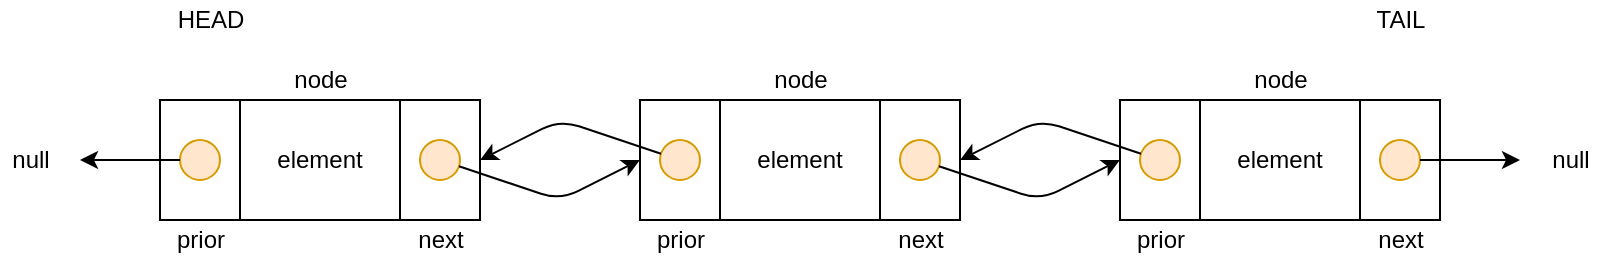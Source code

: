 <mxfile>
    <diagram id="i55p7QOxEI-CXmpGkqGl" name="Page-1">
        <mxGraphModel dx="1118" dy="523" grid="1" gridSize="10" guides="1" tooltips="1" connect="1" arrows="1" fold="1" page="1" pageScale="1" pageWidth="850" pageHeight="1100" math="0" shadow="0">
            <root>
                <mxCell id="0"/>
                <mxCell id="1" parent="0"/>
                <mxCell id="9" value="" style="group" vertex="1" connectable="0" parent="1">
                    <mxGeometry x="100" y="240" width="160" height="80" as="geometry"/>
                </mxCell>
                <mxCell id="2" value="element" style="rounded=0;whiteSpace=wrap;html=1;" vertex="1" parent="9">
                    <mxGeometry x="40" width="80" height="60" as="geometry"/>
                </mxCell>
                <mxCell id="3" value="" style="rounded=0;whiteSpace=wrap;html=1;" vertex="1" parent="9">
                    <mxGeometry width="40" height="60" as="geometry"/>
                </mxCell>
                <mxCell id="4" value="" style="rounded=0;whiteSpace=wrap;html=1;" vertex="1" parent="9">
                    <mxGeometry x="120" width="40" height="60" as="geometry"/>
                </mxCell>
                <mxCell id="5" value="" style="ellipse;whiteSpace=wrap;html=1;aspect=fixed;fillColor=#ffe6cc;strokeColor=#d79b00;" vertex="1" parent="9">
                    <mxGeometry x="10" y="20" width="20" height="20" as="geometry"/>
                </mxCell>
                <mxCell id="6" value="" style="ellipse;whiteSpace=wrap;html=1;aspect=fixed;fillColor=#ffe6cc;strokeColor=#d79b00;" vertex="1" parent="9">
                    <mxGeometry x="130" y="20" width="20" height="20" as="geometry"/>
                </mxCell>
                <mxCell id="7" value="prior" style="text;html=1;align=center;verticalAlign=middle;resizable=0;points=[];autosize=1;strokeColor=none;fillColor=none;" vertex="1" parent="9">
                    <mxGeometry y="60" width="40" height="20" as="geometry"/>
                </mxCell>
                <mxCell id="8" value="next" style="text;html=1;align=center;verticalAlign=middle;resizable=0;points=[];autosize=1;strokeColor=none;fillColor=none;" vertex="1" parent="9">
                    <mxGeometry x="120" y="60" width="40" height="20" as="geometry"/>
                </mxCell>
                <mxCell id="10" value="" style="group" vertex="1" connectable="0" parent="1">
                    <mxGeometry x="340" y="240" width="160" height="80" as="geometry"/>
                </mxCell>
                <mxCell id="11" value="element" style="rounded=0;whiteSpace=wrap;html=1;" vertex="1" parent="10">
                    <mxGeometry x="40" width="80" height="60" as="geometry"/>
                </mxCell>
                <mxCell id="12" value="" style="rounded=0;whiteSpace=wrap;html=1;" vertex="1" parent="10">
                    <mxGeometry width="40" height="60" as="geometry"/>
                </mxCell>
                <mxCell id="13" value="" style="rounded=0;whiteSpace=wrap;html=1;" vertex="1" parent="10">
                    <mxGeometry x="120" width="40" height="60" as="geometry"/>
                </mxCell>
                <mxCell id="14" value="" style="ellipse;whiteSpace=wrap;html=1;aspect=fixed;fillColor=#ffe6cc;strokeColor=#d79b00;" vertex="1" parent="10">
                    <mxGeometry x="10" y="20" width="20" height="20" as="geometry"/>
                </mxCell>
                <mxCell id="15" value="" style="ellipse;whiteSpace=wrap;html=1;aspect=fixed;fillColor=#ffe6cc;strokeColor=#d79b00;" vertex="1" parent="10">
                    <mxGeometry x="130" y="20" width="20" height="20" as="geometry"/>
                </mxCell>
                <mxCell id="16" value="prior" style="text;html=1;align=center;verticalAlign=middle;resizable=0;points=[];autosize=1;strokeColor=none;fillColor=none;" vertex="1" parent="10">
                    <mxGeometry y="60" width="40" height="20" as="geometry"/>
                </mxCell>
                <mxCell id="17" value="next" style="text;html=1;align=center;verticalAlign=middle;resizable=0;points=[];autosize=1;strokeColor=none;fillColor=none;" vertex="1" parent="10">
                    <mxGeometry x="120" y="60" width="40" height="20" as="geometry"/>
                </mxCell>
                <mxCell id="18" value="" style="group" vertex="1" connectable="0" parent="1">
                    <mxGeometry x="580" y="240" width="160" height="80" as="geometry"/>
                </mxCell>
                <mxCell id="19" value="element" style="rounded=0;whiteSpace=wrap;html=1;" vertex="1" parent="18">
                    <mxGeometry x="40" width="80" height="60" as="geometry"/>
                </mxCell>
                <mxCell id="20" value="" style="rounded=0;whiteSpace=wrap;html=1;" vertex="1" parent="18">
                    <mxGeometry width="40" height="60" as="geometry"/>
                </mxCell>
                <mxCell id="21" value="" style="rounded=0;whiteSpace=wrap;html=1;" vertex="1" parent="18">
                    <mxGeometry x="120" width="40" height="60" as="geometry"/>
                </mxCell>
                <mxCell id="22" value="" style="ellipse;whiteSpace=wrap;html=1;aspect=fixed;fillColor=#ffe6cc;strokeColor=#d79b00;" vertex="1" parent="18">
                    <mxGeometry x="10" y="20" width="20" height="20" as="geometry"/>
                </mxCell>
                <mxCell id="23" value="" style="ellipse;whiteSpace=wrap;html=1;aspect=fixed;fillColor=#ffe6cc;strokeColor=#d79b00;" vertex="1" parent="18">
                    <mxGeometry x="130" y="20" width="20" height="20" as="geometry"/>
                </mxCell>
                <mxCell id="24" value="prior" style="text;html=1;align=center;verticalAlign=middle;resizable=0;points=[];autosize=1;strokeColor=none;fillColor=none;" vertex="1" parent="18">
                    <mxGeometry y="60" width="40" height="20" as="geometry"/>
                </mxCell>
                <mxCell id="25" value="next" style="text;html=1;align=center;verticalAlign=middle;resizable=0;points=[];autosize=1;strokeColor=none;fillColor=none;" vertex="1" parent="18">
                    <mxGeometry x="120" y="60" width="40" height="20" as="geometry"/>
                </mxCell>
                <mxCell id="26" style="edgeStyle=none;html=1;entryX=0;entryY=0.5;entryDx=0;entryDy=0;" edge="1" parent="1" source="6" target="12">
                    <mxGeometry relative="1" as="geometry">
                        <Array as="points">
                            <mxPoint x="300" y="290"/>
                        </Array>
                    </mxGeometry>
                </mxCell>
                <mxCell id="27" style="edgeStyle=none;html=1;entryX=1;entryY=0.5;entryDx=0;entryDy=0;" edge="1" parent="1" source="14" target="4">
                    <mxGeometry relative="1" as="geometry">
                        <Array as="points">
                            <mxPoint x="300" y="250"/>
                        </Array>
                    </mxGeometry>
                </mxCell>
                <mxCell id="28" style="edgeStyle=none;html=1;entryX=0;entryY=0.5;entryDx=0;entryDy=0;" edge="1" parent="1" source="15" target="20">
                    <mxGeometry relative="1" as="geometry">
                        <Array as="points">
                            <mxPoint x="540" y="290"/>
                        </Array>
                    </mxGeometry>
                </mxCell>
                <mxCell id="29" style="edgeStyle=none;html=1;entryX=1;entryY=0.5;entryDx=0;entryDy=0;" edge="1" parent="1" source="22" target="13">
                    <mxGeometry relative="1" as="geometry">
                        <Array as="points">
                            <mxPoint x="540" y="250"/>
                        </Array>
                    </mxGeometry>
                </mxCell>
                <mxCell id="30" style="edgeStyle=none;html=1;" edge="1" parent="1" source="23">
                    <mxGeometry relative="1" as="geometry">
                        <mxPoint x="780" y="270" as="targetPoint"/>
                    </mxGeometry>
                </mxCell>
                <mxCell id="31" style="edgeStyle=none;html=1;" edge="1" parent="1" source="5">
                    <mxGeometry relative="1" as="geometry">
                        <mxPoint x="60" y="270" as="targetPoint"/>
                    </mxGeometry>
                </mxCell>
                <mxCell id="33" value="null" style="text;html=1;align=center;verticalAlign=middle;resizable=0;points=[];autosize=1;strokeColor=none;fillColor=none;" vertex="1" parent="1">
                    <mxGeometry x="20" y="260" width="30" height="20" as="geometry"/>
                </mxCell>
                <mxCell id="34" value="null" style="text;html=1;align=center;verticalAlign=middle;resizable=0;points=[];autosize=1;strokeColor=none;fillColor=none;" vertex="1" parent="1">
                    <mxGeometry x="790" y="260" width="30" height="20" as="geometry"/>
                </mxCell>
                <mxCell id="35" value="node" style="text;html=1;align=center;verticalAlign=middle;resizable=0;points=[];autosize=1;strokeColor=none;fillColor=none;" vertex="1" parent="1">
                    <mxGeometry x="160" y="220" width="40" height="20" as="geometry"/>
                </mxCell>
                <mxCell id="36" value="node" style="text;html=1;align=center;verticalAlign=middle;resizable=0;points=[];autosize=1;strokeColor=none;fillColor=none;" vertex="1" parent="1">
                    <mxGeometry x="400" y="220" width="40" height="20" as="geometry"/>
                </mxCell>
                <mxCell id="37" value="node" style="text;html=1;align=center;verticalAlign=middle;resizable=0;points=[];autosize=1;strokeColor=none;fillColor=none;" vertex="1" parent="1">
                    <mxGeometry x="640" y="220" width="40" height="20" as="geometry"/>
                </mxCell>
                <mxCell id="38" value="HEAD" style="text;html=1;align=center;verticalAlign=middle;resizable=0;points=[];autosize=1;strokeColor=none;fillColor=none;" vertex="1" parent="1">
                    <mxGeometry x="100" y="190" width="50" height="20" as="geometry"/>
                </mxCell>
                <mxCell id="39" value="TAIL" style="text;html=1;align=center;verticalAlign=middle;resizable=0;points=[];autosize=1;strokeColor=none;fillColor=none;" vertex="1" parent="1">
                    <mxGeometry x="700" y="190" width="40" height="20" as="geometry"/>
                </mxCell>
            </root>
        </mxGraphModel>
    </diagram>
</mxfile>